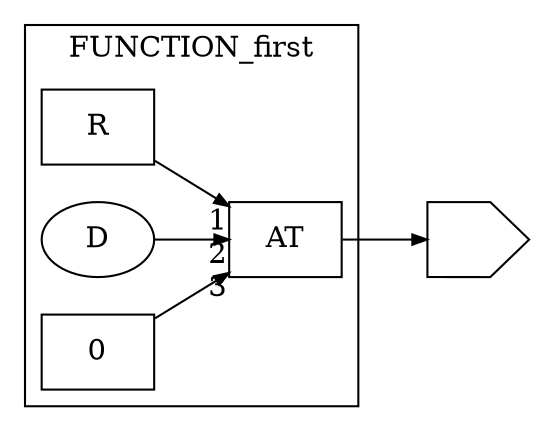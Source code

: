 digraph G {
rankdir = LR;
edge [arrowsize=0.7];
edge [arrowtail="none"];

aa2 [shape=house,orientation=270,label=""];
{rank="max";aa2;}


subgraph cluster0{
node [shape=box];
label = "FUNCTION_first";
color = hot_pink;
fontcolor = hot_pink;


op3 [label="AT"];
op3 ->aa2;
aa4 [label="R"];
aa4 -> op3 [headlabel="1"];
aa5 [label="D", shape=ellipse];
aa5 -> op3 [headlabel="2"];
aa6 [label="0"];
aa6 -> op3 [headlabel="3"];
{rank="min";aa6;aa5;aa4;}

}}
